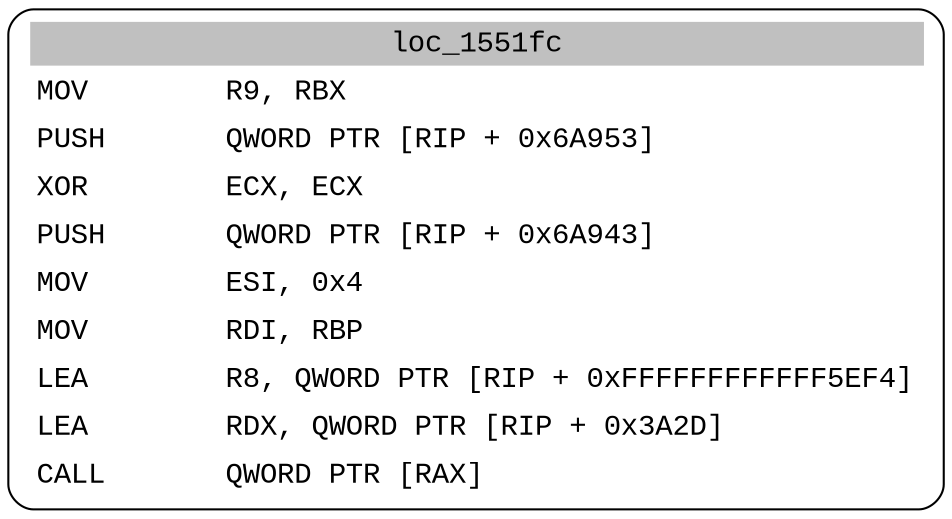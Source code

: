 digraph asm_graph {
1941 [
shape="Mrecord" fontname="Courier New"label =<<table border="0" cellborder="0" cellpadding="3"><tr><td align="center" colspan="2" bgcolor="grey">loc_1551fc</td></tr><tr><td align="left">MOV        R9, RBX</td></tr><tr><td align="left">PUSH       QWORD PTR [RIP + 0x6A953]</td></tr><tr><td align="left">XOR        ECX, ECX</td></tr><tr><td align="left">PUSH       QWORD PTR [RIP + 0x6A943]</td></tr><tr><td align="left">MOV        ESI, 0x4</td></tr><tr><td align="left">MOV        RDI, RBP</td></tr><tr><td align="left">LEA        R8, QWORD PTR [RIP + 0xFFFFFFFFFFFF5EF4]</td></tr><tr><td align="left">LEA        RDX, QWORD PTR [RIP + 0x3A2D]</td></tr><tr><td align="left">CALL       QWORD PTR [RAX]</td></tr></table>> ];
}